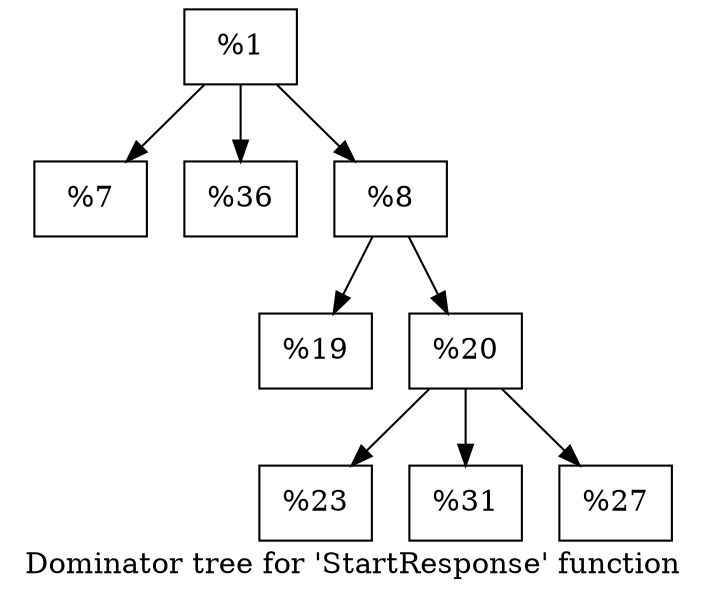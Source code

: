 digraph "Dominator tree for 'StartResponse' function" {
	label="Dominator tree for 'StartResponse' function";

	Node0x2556100 [shape=record,label="{%1}"];
	Node0x2556100 -> Node0x2563c20;
	Node0x2556100 -> Node0x2585220;
	Node0x2556100 -> Node0x256ac00;
	Node0x2563c20 [shape=record,label="{%7}"];
	Node0x2585220 [shape=record,label="{%36}"];
	Node0x256ac00 [shape=record,label="{%8}"];
	Node0x256ac00 -> Node0x256add0;
	Node0x256ac00 -> Node0x25a8170;
	Node0x256add0 [shape=record,label="{%19}"];
	Node0x25a8170 [shape=record,label="{%20}"];
	Node0x25a8170 -> Node0x256b840;
	Node0x25a8170 -> Node0x2557180;
	Node0x25a8170 -> Node0x2597590;
	Node0x256b840 [shape=record,label="{%23}"];
	Node0x2557180 [shape=record,label="{%31}"];
	Node0x2597590 [shape=record,label="{%27}"];
}
